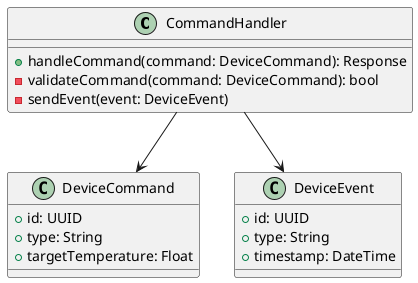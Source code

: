 @startuml
class CommandHandler {
    + handleCommand(command: DeviceCommand): Response
    - validateCommand(command: DeviceCommand): bool
    - sendEvent(event: DeviceEvent)
}

class DeviceCommand {
    + id: UUID
    + type: String
    + targetTemperature: Float
}

class DeviceEvent {
    + id: UUID
    + type: String
    + timestamp: DateTime
}

CommandHandler --> DeviceCommand
CommandHandler --> DeviceEvent
@enduml
